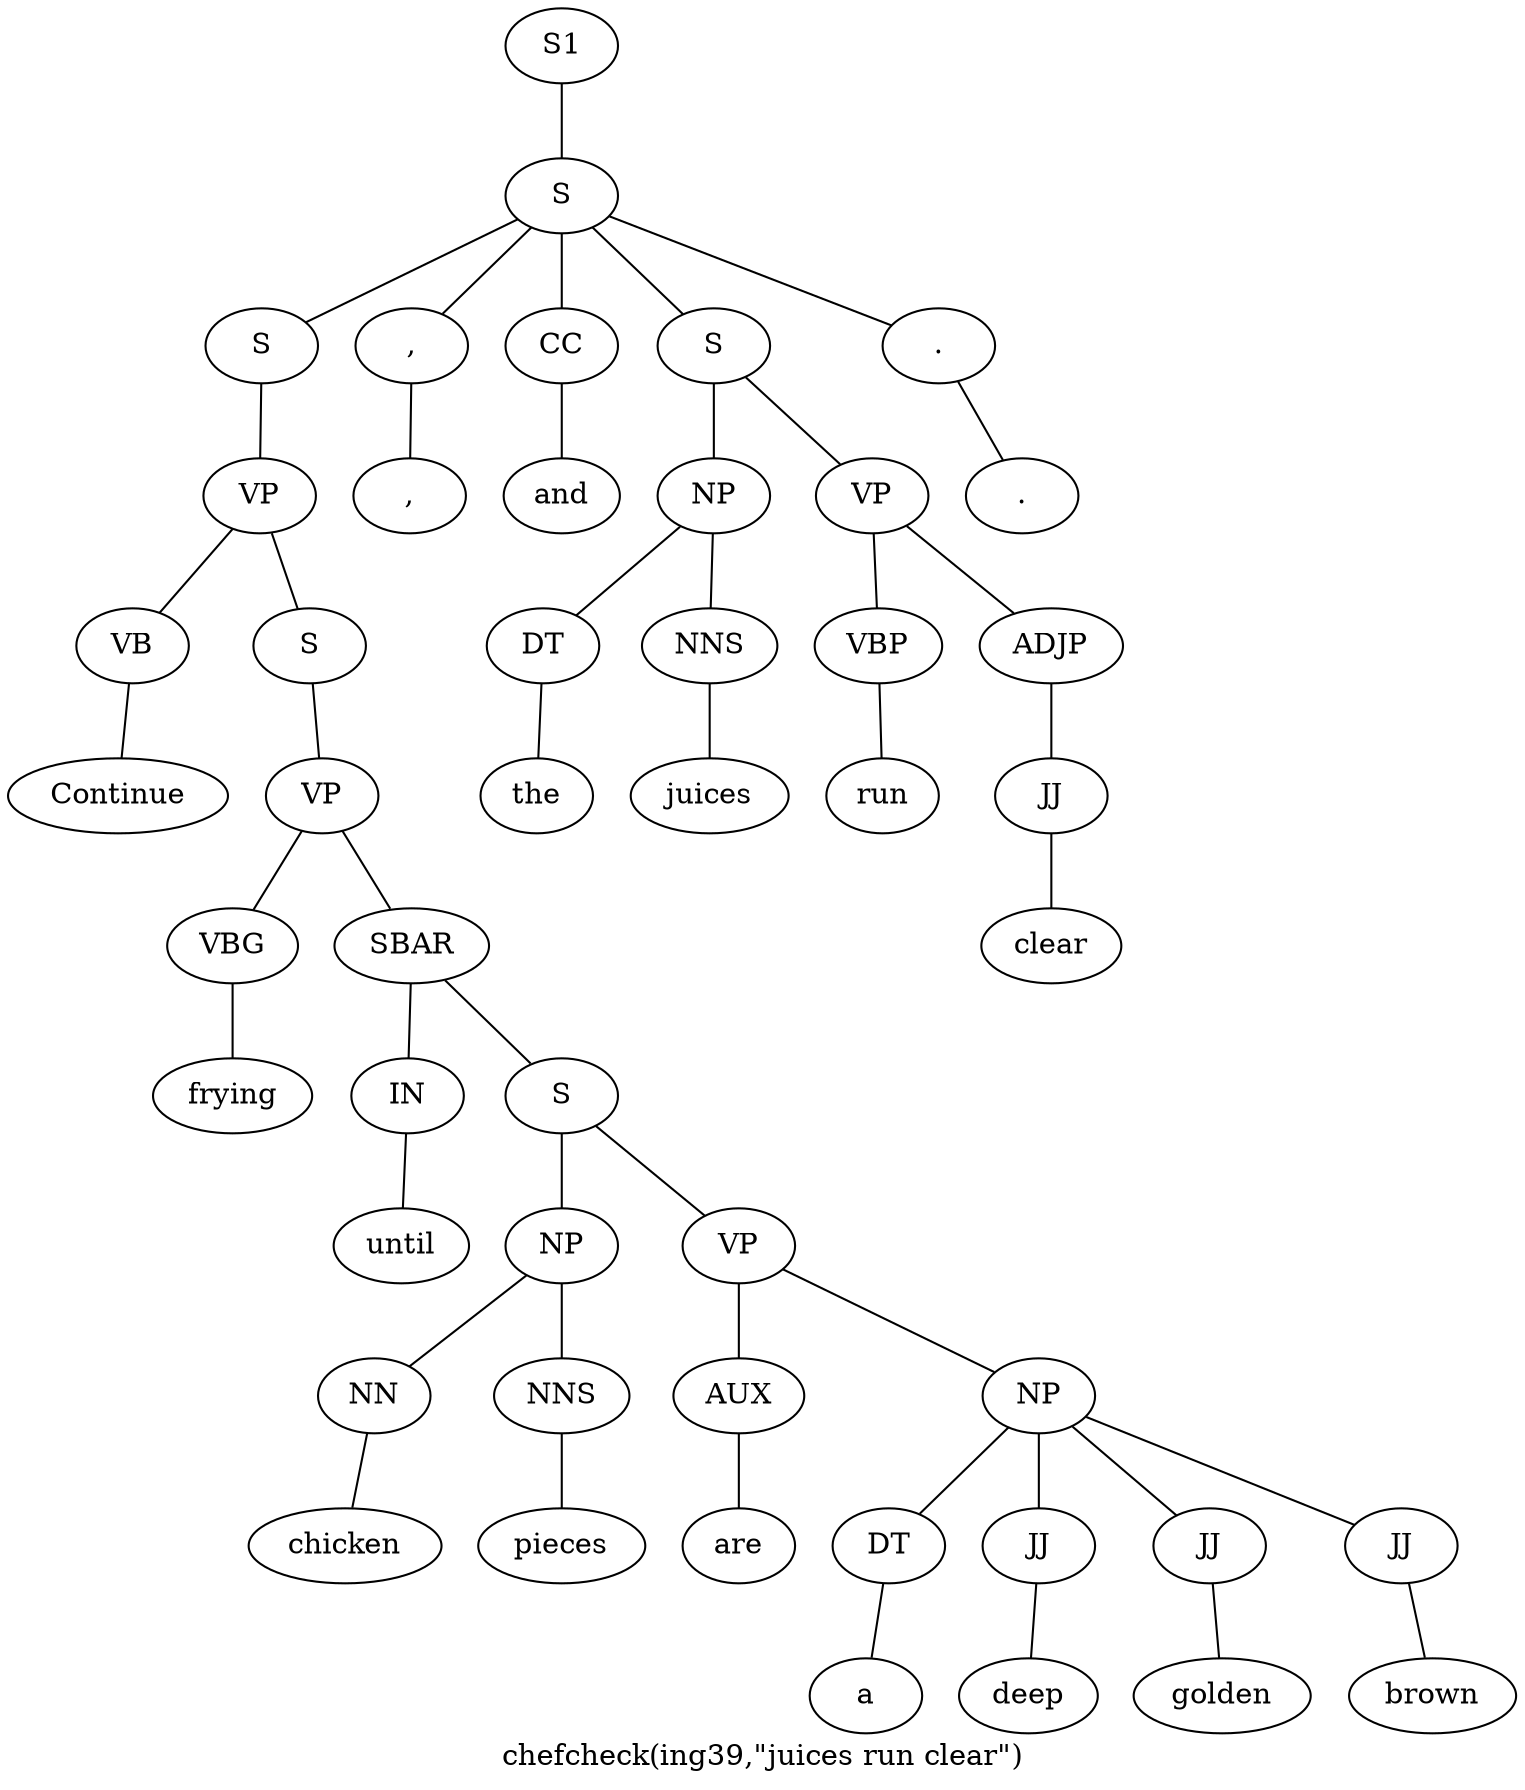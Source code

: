 graph SyntaxGraph {
	label = "chefcheck(ing39,\"juices run clear\")";
	Node0 [label="S1"];
	Node1 [label="S"];
	Node2 [label="S"];
	Node3 [label="VP"];
	Node4 [label="VB"];
	Node5 [label="Continue"];
	Node6 [label="S"];
	Node7 [label="VP"];
	Node8 [label="VBG"];
	Node9 [label="frying"];
	Node10 [label="SBAR"];
	Node11 [label="IN"];
	Node12 [label="until"];
	Node13 [label="S"];
	Node14 [label="NP"];
	Node15 [label="NN"];
	Node16 [label="chicken"];
	Node17 [label="NNS"];
	Node18 [label="pieces"];
	Node19 [label="VP"];
	Node20 [label="AUX"];
	Node21 [label="are"];
	Node22 [label="NP"];
	Node23 [label="DT"];
	Node24 [label="a"];
	Node25 [label="JJ"];
	Node26 [label="deep"];
	Node27 [label="JJ"];
	Node28 [label="golden"];
	Node29 [label="JJ"];
	Node30 [label="brown"];
	Node31 [label=","];
	Node32 [label=","];
	Node33 [label="CC"];
	Node34 [label="and"];
	Node35 [label="S"];
	Node36 [label="NP"];
	Node37 [label="DT"];
	Node38 [label="the"];
	Node39 [label="NNS"];
	Node40 [label="juices"];
	Node41 [label="VP"];
	Node42 [label="VBP"];
	Node43 [label="run"];
	Node44 [label="ADJP"];
	Node45 [label="JJ"];
	Node46 [label="clear"];
	Node47 [label="."];
	Node48 [label="."];

	Node0 -- Node1;
	Node1 -- Node2;
	Node1 -- Node31;
	Node1 -- Node33;
	Node1 -- Node35;
	Node1 -- Node47;
	Node2 -- Node3;
	Node3 -- Node4;
	Node3 -- Node6;
	Node4 -- Node5;
	Node6 -- Node7;
	Node7 -- Node8;
	Node7 -- Node10;
	Node8 -- Node9;
	Node10 -- Node11;
	Node10 -- Node13;
	Node11 -- Node12;
	Node13 -- Node14;
	Node13 -- Node19;
	Node14 -- Node15;
	Node14 -- Node17;
	Node15 -- Node16;
	Node17 -- Node18;
	Node19 -- Node20;
	Node19 -- Node22;
	Node20 -- Node21;
	Node22 -- Node23;
	Node22 -- Node25;
	Node22 -- Node27;
	Node22 -- Node29;
	Node23 -- Node24;
	Node25 -- Node26;
	Node27 -- Node28;
	Node29 -- Node30;
	Node31 -- Node32;
	Node33 -- Node34;
	Node35 -- Node36;
	Node35 -- Node41;
	Node36 -- Node37;
	Node36 -- Node39;
	Node37 -- Node38;
	Node39 -- Node40;
	Node41 -- Node42;
	Node41 -- Node44;
	Node42 -- Node43;
	Node44 -- Node45;
	Node45 -- Node46;
	Node47 -- Node48;
}